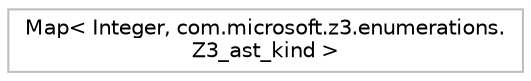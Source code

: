 digraph "Graphical Class Hierarchy"
{
  edge [fontname="Helvetica",fontsize="10",labelfontname="Helvetica",labelfontsize="10"];
  node [fontname="Helvetica",fontsize="10",shape=record];
  rankdir="LR";
  Node1 [label="Map\< Integer, com.microsoft.z3.enumerations.\lZ3_ast_kind \>",height=0.2,width=0.4,color="grey75", fillcolor="white", style="filled"];
}
